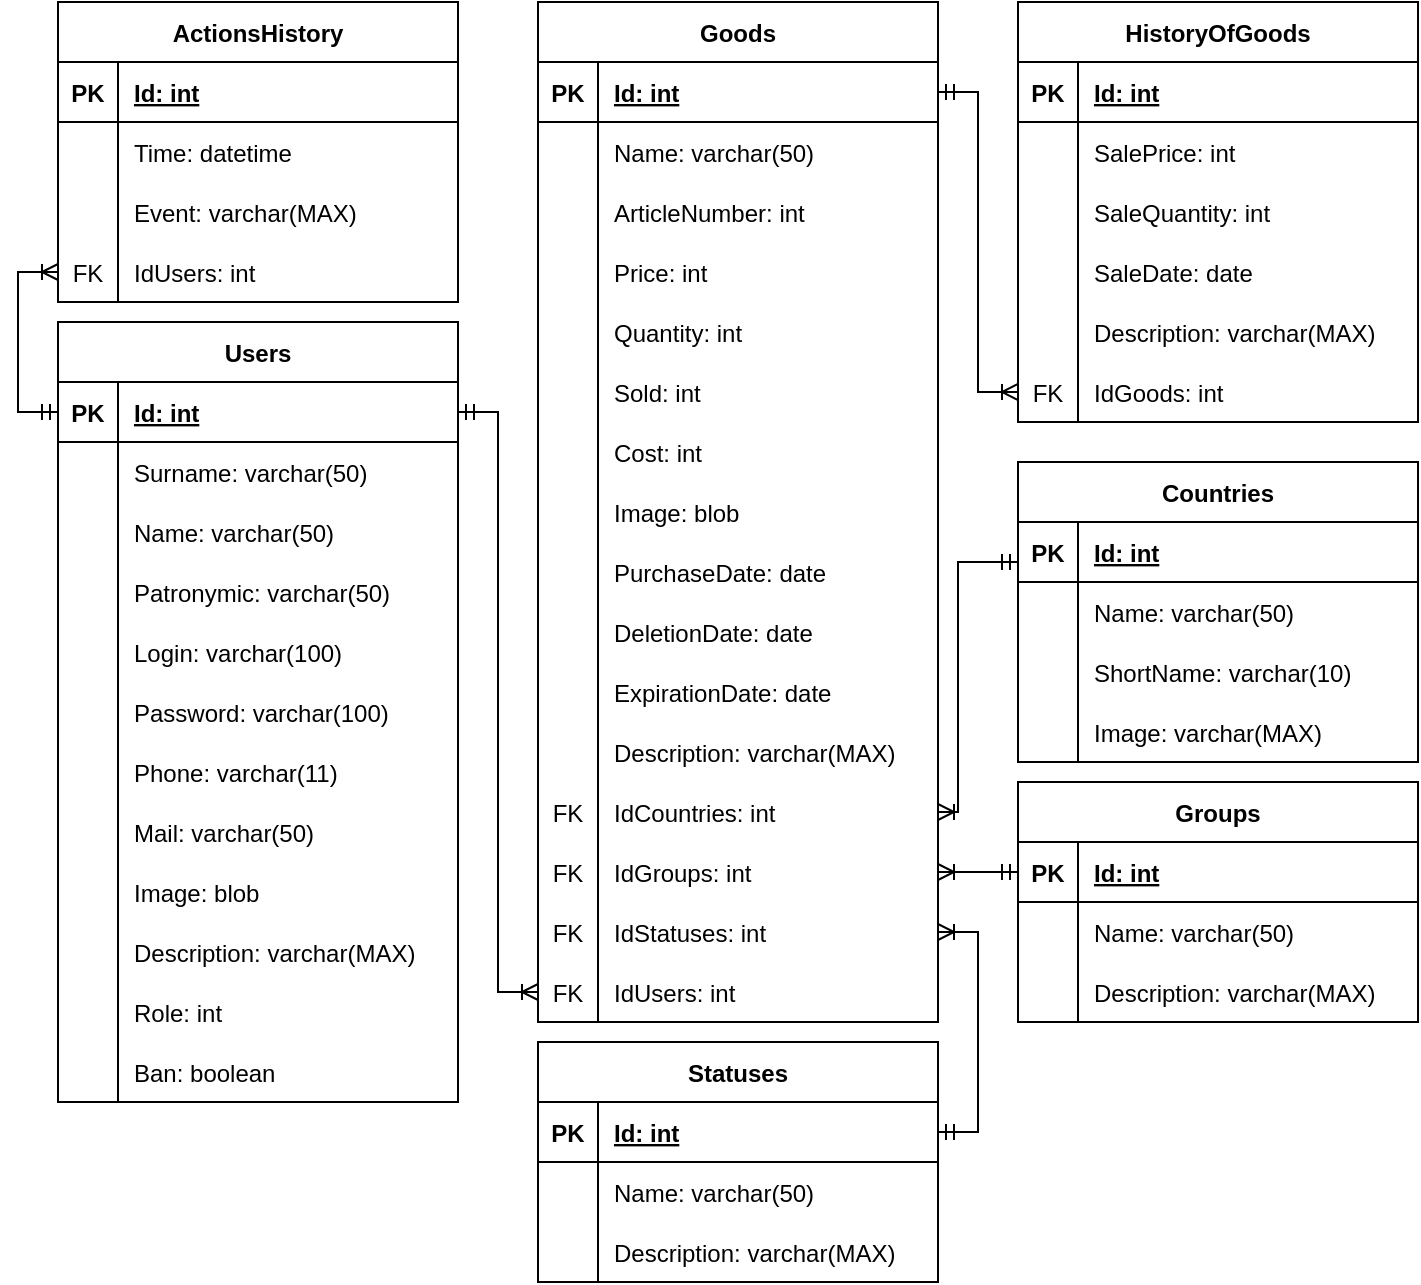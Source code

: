 <mxfile version="20.8.5" type="device"><diagram id="4a9nYNbxd8YNl1YfykMZ" name="Страница 1"><mxGraphModel dx="1500" dy="779" grid="1" gridSize="10" guides="1" tooltips="1" connect="1" arrows="1" fold="1" page="1" pageScale="1" pageWidth="827" pageHeight="1169" math="0" shadow="0"><root><mxCell id="0"/><mxCell id="1" parent="0"/><mxCell id="Yo5pcYTmDRvyZi6MSTbL-1" value="Users" style="shape=table;startSize=30;container=1;collapsible=1;childLayout=tableLayout;fixedRows=1;rowLines=0;fontStyle=1;align=center;resizeLast=1;" parent="1" vertex="1"><mxGeometry x="40" y="200" width="200" height="390" as="geometry"/></mxCell><mxCell id="Yo5pcYTmDRvyZi6MSTbL-2" value="" style="shape=tableRow;horizontal=0;startSize=0;swimlaneHead=0;swimlaneBody=0;fillColor=none;collapsible=0;dropTarget=0;points=[[0,0.5],[1,0.5]];portConstraint=eastwest;top=0;left=0;right=0;bottom=1;" parent="Yo5pcYTmDRvyZi6MSTbL-1" vertex="1"><mxGeometry y="30" width="200" height="30" as="geometry"/></mxCell><mxCell id="Yo5pcYTmDRvyZi6MSTbL-3" value="PK" style="shape=partialRectangle;connectable=0;fillColor=none;top=0;left=0;bottom=0;right=0;fontStyle=1;overflow=hidden;" parent="Yo5pcYTmDRvyZi6MSTbL-2" vertex="1"><mxGeometry width="30" height="30" as="geometry"><mxRectangle width="30" height="30" as="alternateBounds"/></mxGeometry></mxCell><mxCell id="Yo5pcYTmDRvyZi6MSTbL-4" value="Id: int" style="shape=partialRectangle;connectable=0;fillColor=none;top=0;left=0;bottom=0;right=0;align=left;spacingLeft=6;fontStyle=5;overflow=hidden;" parent="Yo5pcYTmDRvyZi6MSTbL-2" vertex="1"><mxGeometry x="30" width="170" height="30" as="geometry"><mxRectangle width="170" height="30" as="alternateBounds"/></mxGeometry></mxCell><mxCell id="Yo5pcYTmDRvyZi6MSTbL-5" value="" style="shape=tableRow;horizontal=0;startSize=0;swimlaneHead=0;swimlaneBody=0;fillColor=none;collapsible=0;dropTarget=0;points=[[0,0.5],[1,0.5]];portConstraint=eastwest;top=0;left=0;right=0;bottom=0;" parent="Yo5pcYTmDRvyZi6MSTbL-1" vertex="1"><mxGeometry y="60" width="200" height="30" as="geometry"/></mxCell><mxCell id="Yo5pcYTmDRvyZi6MSTbL-6" value="" style="shape=partialRectangle;connectable=0;fillColor=none;top=0;left=0;bottom=0;right=0;editable=1;overflow=hidden;" parent="Yo5pcYTmDRvyZi6MSTbL-5" vertex="1"><mxGeometry width="30" height="30" as="geometry"><mxRectangle width="30" height="30" as="alternateBounds"/></mxGeometry></mxCell><mxCell id="Yo5pcYTmDRvyZi6MSTbL-7" value="Surname: varchar(50)" style="shape=partialRectangle;connectable=0;fillColor=none;top=0;left=0;bottom=0;right=0;align=left;spacingLeft=6;overflow=hidden;" parent="Yo5pcYTmDRvyZi6MSTbL-5" vertex="1"><mxGeometry x="30" width="170" height="30" as="geometry"><mxRectangle width="170" height="30" as="alternateBounds"/></mxGeometry></mxCell><mxCell id="Yo5pcYTmDRvyZi6MSTbL-8" value="" style="shape=tableRow;horizontal=0;startSize=0;swimlaneHead=0;swimlaneBody=0;fillColor=none;collapsible=0;dropTarget=0;points=[[0,0.5],[1,0.5]];portConstraint=eastwest;top=0;left=0;right=0;bottom=0;" parent="Yo5pcYTmDRvyZi6MSTbL-1" vertex="1"><mxGeometry y="90" width="200" height="30" as="geometry"/></mxCell><mxCell id="Yo5pcYTmDRvyZi6MSTbL-9" value="" style="shape=partialRectangle;connectable=0;fillColor=none;top=0;left=0;bottom=0;right=0;editable=1;overflow=hidden;" parent="Yo5pcYTmDRvyZi6MSTbL-8" vertex="1"><mxGeometry width="30" height="30" as="geometry"><mxRectangle width="30" height="30" as="alternateBounds"/></mxGeometry></mxCell><mxCell id="Yo5pcYTmDRvyZi6MSTbL-10" value="Name: varchar(50)" style="shape=partialRectangle;connectable=0;fillColor=none;top=0;left=0;bottom=0;right=0;align=left;spacingLeft=6;overflow=hidden;" parent="Yo5pcYTmDRvyZi6MSTbL-8" vertex="1"><mxGeometry x="30" width="170" height="30" as="geometry"><mxRectangle width="170" height="30" as="alternateBounds"/></mxGeometry></mxCell><mxCell id="Yo5pcYTmDRvyZi6MSTbL-11" value="" style="shape=tableRow;horizontal=0;startSize=0;swimlaneHead=0;swimlaneBody=0;fillColor=none;collapsible=0;dropTarget=0;points=[[0,0.5],[1,0.5]];portConstraint=eastwest;top=0;left=0;right=0;bottom=0;" parent="Yo5pcYTmDRvyZi6MSTbL-1" vertex="1"><mxGeometry y="120" width="200" height="30" as="geometry"/></mxCell><mxCell id="Yo5pcYTmDRvyZi6MSTbL-12" value="" style="shape=partialRectangle;connectable=0;fillColor=none;top=0;left=0;bottom=0;right=0;editable=1;overflow=hidden;" parent="Yo5pcYTmDRvyZi6MSTbL-11" vertex="1"><mxGeometry width="30" height="30" as="geometry"><mxRectangle width="30" height="30" as="alternateBounds"/></mxGeometry></mxCell><mxCell id="Yo5pcYTmDRvyZi6MSTbL-13" value="Patronymic: varchar(50)" style="shape=partialRectangle;connectable=0;fillColor=none;top=0;left=0;bottom=0;right=0;align=left;spacingLeft=6;overflow=hidden;" parent="Yo5pcYTmDRvyZi6MSTbL-11" vertex="1"><mxGeometry x="30" width="170" height="30" as="geometry"><mxRectangle width="170" height="30" as="alternateBounds"/></mxGeometry></mxCell><mxCell id="Yo5pcYTmDRvyZi6MSTbL-14" value="" style="shape=tableRow;horizontal=0;startSize=0;swimlaneHead=0;swimlaneBody=0;fillColor=none;collapsible=0;dropTarget=0;points=[[0,0.5],[1,0.5]];portConstraint=eastwest;top=0;left=0;right=0;bottom=0;" parent="Yo5pcYTmDRvyZi6MSTbL-1" vertex="1"><mxGeometry y="150" width="200" height="30" as="geometry"/></mxCell><mxCell id="Yo5pcYTmDRvyZi6MSTbL-15" value="" style="shape=partialRectangle;connectable=0;fillColor=none;top=0;left=0;bottom=0;right=0;editable=1;overflow=hidden;" parent="Yo5pcYTmDRvyZi6MSTbL-14" vertex="1"><mxGeometry width="30" height="30" as="geometry"><mxRectangle width="30" height="30" as="alternateBounds"/></mxGeometry></mxCell><mxCell id="Yo5pcYTmDRvyZi6MSTbL-16" value="Login: varchar(100)" style="shape=partialRectangle;connectable=0;fillColor=none;top=0;left=0;bottom=0;right=0;align=left;spacingLeft=6;overflow=hidden;" parent="Yo5pcYTmDRvyZi6MSTbL-14" vertex="1"><mxGeometry x="30" width="170" height="30" as="geometry"><mxRectangle width="170" height="30" as="alternateBounds"/></mxGeometry></mxCell><mxCell id="Yo5pcYTmDRvyZi6MSTbL-17" value="" style="shape=tableRow;horizontal=0;startSize=0;swimlaneHead=0;swimlaneBody=0;fillColor=none;collapsible=0;dropTarget=0;points=[[0,0.5],[1,0.5]];portConstraint=eastwest;top=0;left=0;right=0;bottom=0;" parent="Yo5pcYTmDRvyZi6MSTbL-1" vertex="1"><mxGeometry y="180" width="200" height="30" as="geometry"/></mxCell><mxCell id="Yo5pcYTmDRvyZi6MSTbL-18" value="" style="shape=partialRectangle;connectable=0;fillColor=none;top=0;left=0;bottom=0;right=0;editable=1;overflow=hidden;" parent="Yo5pcYTmDRvyZi6MSTbL-17" vertex="1"><mxGeometry width="30" height="30" as="geometry"><mxRectangle width="30" height="30" as="alternateBounds"/></mxGeometry></mxCell><mxCell id="Yo5pcYTmDRvyZi6MSTbL-19" value="Password: varchar(100)" style="shape=partialRectangle;connectable=0;fillColor=none;top=0;left=0;bottom=0;right=0;align=left;spacingLeft=6;overflow=hidden;" parent="Yo5pcYTmDRvyZi6MSTbL-17" vertex="1"><mxGeometry x="30" width="170" height="30" as="geometry"><mxRectangle width="170" height="30" as="alternateBounds"/></mxGeometry></mxCell><mxCell id="Yo5pcYTmDRvyZi6MSTbL-20" value="" style="shape=tableRow;horizontal=0;startSize=0;swimlaneHead=0;swimlaneBody=0;fillColor=none;collapsible=0;dropTarget=0;points=[[0,0.5],[1,0.5]];portConstraint=eastwest;top=0;left=0;right=0;bottom=0;" parent="Yo5pcYTmDRvyZi6MSTbL-1" vertex="1"><mxGeometry y="210" width="200" height="30" as="geometry"/></mxCell><mxCell id="Yo5pcYTmDRvyZi6MSTbL-21" value="" style="shape=partialRectangle;connectable=0;fillColor=none;top=0;left=0;bottom=0;right=0;editable=1;overflow=hidden;" parent="Yo5pcYTmDRvyZi6MSTbL-20" vertex="1"><mxGeometry width="30" height="30" as="geometry"><mxRectangle width="30" height="30" as="alternateBounds"/></mxGeometry></mxCell><mxCell id="Yo5pcYTmDRvyZi6MSTbL-22" value="Phone: varchar(11)" style="shape=partialRectangle;connectable=0;fillColor=none;top=0;left=0;bottom=0;right=0;align=left;spacingLeft=6;overflow=hidden;" parent="Yo5pcYTmDRvyZi6MSTbL-20" vertex="1"><mxGeometry x="30" width="170" height="30" as="geometry"><mxRectangle width="170" height="30" as="alternateBounds"/></mxGeometry></mxCell><mxCell id="Yo5pcYTmDRvyZi6MSTbL-23" value="" style="shape=tableRow;horizontal=0;startSize=0;swimlaneHead=0;swimlaneBody=0;fillColor=none;collapsible=0;dropTarget=0;points=[[0,0.5],[1,0.5]];portConstraint=eastwest;top=0;left=0;right=0;bottom=0;" parent="Yo5pcYTmDRvyZi6MSTbL-1" vertex="1"><mxGeometry y="240" width="200" height="30" as="geometry"/></mxCell><mxCell id="Yo5pcYTmDRvyZi6MSTbL-24" value="" style="shape=partialRectangle;connectable=0;fillColor=none;top=0;left=0;bottom=0;right=0;editable=1;overflow=hidden;" parent="Yo5pcYTmDRvyZi6MSTbL-23" vertex="1"><mxGeometry width="30" height="30" as="geometry"><mxRectangle width="30" height="30" as="alternateBounds"/></mxGeometry></mxCell><mxCell id="Yo5pcYTmDRvyZi6MSTbL-25" value="Mail: varchar(50)" style="shape=partialRectangle;connectable=0;fillColor=none;top=0;left=0;bottom=0;right=0;align=left;spacingLeft=6;overflow=hidden;" parent="Yo5pcYTmDRvyZi6MSTbL-23" vertex="1"><mxGeometry x="30" width="170" height="30" as="geometry"><mxRectangle width="170" height="30" as="alternateBounds"/></mxGeometry></mxCell><mxCell id="Yo5pcYTmDRvyZi6MSTbL-26" value="" style="shape=tableRow;horizontal=0;startSize=0;swimlaneHead=0;swimlaneBody=0;fillColor=none;collapsible=0;dropTarget=0;points=[[0,0.5],[1,0.5]];portConstraint=eastwest;top=0;left=0;right=0;bottom=0;" parent="Yo5pcYTmDRvyZi6MSTbL-1" vertex="1"><mxGeometry y="270" width="200" height="30" as="geometry"/></mxCell><mxCell id="Yo5pcYTmDRvyZi6MSTbL-27" value="" style="shape=partialRectangle;connectable=0;fillColor=none;top=0;left=0;bottom=0;right=0;editable=1;overflow=hidden;" parent="Yo5pcYTmDRvyZi6MSTbL-26" vertex="1"><mxGeometry width="30" height="30" as="geometry"><mxRectangle width="30" height="30" as="alternateBounds"/></mxGeometry></mxCell><mxCell id="Yo5pcYTmDRvyZi6MSTbL-28" value="Image: blob" style="shape=partialRectangle;connectable=0;fillColor=none;top=0;left=0;bottom=0;right=0;align=left;spacingLeft=6;overflow=hidden;" parent="Yo5pcYTmDRvyZi6MSTbL-26" vertex="1"><mxGeometry x="30" width="170" height="30" as="geometry"><mxRectangle width="170" height="30" as="alternateBounds"/></mxGeometry></mxCell><mxCell id="Yo5pcYTmDRvyZi6MSTbL-29" value="" style="shape=tableRow;horizontal=0;startSize=0;swimlaneHead=0;swimlaneBody=0;fillColor=none;collapsible=0;dropTarget=0;points=[[0,0.5],[1,0.5]];portConstraint=eastwest;top=0;left=0;right=0;bottom=0;" parent="Yo5pcYTmDRvyZi6MSTbL-1" vertex="1"><mxGeometry y="300" width="200" height="30" as="geometry"/></mxCell><mxCell id="Yo5pcYTmDRvyZi6MSTbL-30" value="" style="shape=partialRectangle;connectable=0;fillColor=none;top=0;left=0;bottom=0;right=0;editable=1;overflow=hidden;" parent="Yo5pcYTmDRvyZi6MSTbL-29" vertex="1"><mxGeometry width="30" height="30" as="geometry"><mxRectangle width="30" height="30" as="alternateBounds"/></mxGeometry></mxCell><mxCell id="Yo5pcYTmDRvyZi6MSTbL-31" value="Description: varchar(MAX)" style="shape=partialRectangle;connectable=0;fillColor=none;top=0;left=0;bottom=0;right=0;align=left;spacingLeft=6;overflow=hidden;" parent="Yo5pcYTmDRvyZi6MSTbL-29" vertex="1"><mxGeometry x="30" width="170" height="30" as="geometry"><mxRectangle width="170" height="30" as="alternateBounds"/></mxGeometry></mxCell><mxCell id="sjAyRZhM97Y2OeYu1NOF-12" value="" style="shape=tableRow;horizontal=0;startSize=0;swimlaneHead=0;swimlaneBody=0;fillColor=none;collapsible=0;dropTarget=0;points=[[0,0.5],[1,0.5]];portConstraint=eastwest;top=0;left=0;right=0;bottom=0;" vertex="1" parent="Yo5pcYTmDRvyZi6MSTbL-1"><mxGeometry y="330" width="200" height="30" as="geometry"/></mxCell><mxCell id="sjAyRZhM97Y2OeYu1NOF-13" value="" style="shape=partialRectangle;connectable=0;fillColor=none;top=0;left=0;bottom=0;right=0;editable=1;overflow=hidden;" vertex="1" parent="sjAyRZhM97Y2OeYu1NOF-12"><mxGeometry width="30" height="30" as="geometry"><mxRectangle width="30" height="30" as="alternateBounds"/></mxGeometry></mxCell><mxCell id="sjAyRZhM97Y2OeYu1NOF-14" value="Role: int" style="shape=partialRectangle;connectable=0;fillColor=none;top=0;left=0;bottom=0;right=0;align=left;spacingLeft=6;overflow=hidden;" vertex="1" parent="sjAyRZhM97Y2OeYu1NOF-12"><mxGeometry x="30" width="170" height="30" as="geometry"><mxRectangle width="170" height="30" as="alternateBounds"/></mxGeometry></mxCell><mxCell id="sjAyRZhM97Y2OeYu1NOF-15" value="" style="shape=tableRow;horizontal=0;startSize=0;swimlaneHead=0;swimlaneBody=0;fillColor=none;collapsible=0;dropTarget=0;points=[[0,0.5],[1,0.5]];portConstraint=eastwest;top=0;left=0;right=0;bottom=0;" vertex="1" parent="Yo5pcYTmDRvyZi6MSTbL-1"><mxGeometry y="360" width="200" height="30" as="geometry"/></mxCell><mxCell id="sjAyRZhM97Y2OeYu1NOF-16" value="" style="shape=partialRectangle;connectable=0;fillColor=none;top=0;left=0;bottom=0;right=0;editable=1;overflow=hidden;" vertex="1" parent="sjAyRZhM97Y2OeYu1NOF-15"><mxGeometry width="30" height="30" as="geometry"><mxRectangle width="30" height="30" as="alternateBounds"/></mxGeometry></mxCell><mxCell id="sjAyRZhM97Y2OeYu1NOF-17" value="Ban: boolean" style="shape=partialRectangle;connectable=0;fillColor=none;top=0;left=0;bottom=0;right=0;align=left;spacingLeft=6;overflow=hidden;" vertex="1" parent="sjAyRZhM97Y2OeYu1NOF-15"><mxGeometry x="30" width="170" height="30" as="geometry"><mxRectangle width="170" height="30" as="alternateBounds"/></mxGeometry></mxCell><mxCell id="Yo5pcYTmDRvyZi6MSTbL-63" value="Goods" style="shape=table;startSize=30;container=1;collapsible=1;childLayout=tableLayout;fixedRows=1;rowLines=0;fontStyle=1;align=center;resizeLast=1;" parent="1" vertex="1"><mxGeometry x="280" y="40" width="200" height="510" as="geometry"/></mxCell><mxCell id="Yo5pcYTmDRvyZi6MSTbL-64" value="" style="shape=tableRow;horizontal=0;startSize=0;swimlaneHead=0;swimlaneBody=0;fillColor=none;collapsible=0;dropTarget=0;points=[[0,0.5],[1,0.5]];portConstraint=eastwest;top=0;left=0;right=0;bottom=1;" parent="Yo5pcYTmDRvyZi6MSTbL-63" vertex="1"><mxGeometry y="30" width="200" height="30" as="geometry"/></mxCell><mxCell id="Yo5pcYTmDRvyZi6MSTbL-65" value="PK" style="shape=partialRectangle;connectable=0;fillColor=none;top=0;left=0;bottom=0;right=0;fontStyle=1;overflow=hidden;" parent="Yo5pcYTmDRvyZi6MSTbL-64" vertex="1"><mxGeometry width="30" height="30" as="geometry"><mxRectangle width="30" height="30" as="alternateBounds"/></mxGeometry></mxCell><mxCell id="Yo5pcYTmDRvyZi6MSTbL-66" value="Id: int" style="shape=partialRectangle;connectable=0;fillColor=none;top=0;left=0;bottom=0;right=0;align=left;spacingLeft=6;fontStyle=5;overflow=hidden;" parent="Yo5pcYTmDRvyZi6MSTbL-64" vertex="1"><mxGeometry x="30" width="170" height="30" as="geometry"><mxRectangle width="170" height="30" as="alternateBounds"/></mxGeometry></mxCell><mxCell id="Yo5pcYTmDRvyZi6MSTbL-67" value="" style="shape=tableRow;horizontal=0;startSize=0;swimlaneHead=0;swimlaneBody=0;fillColor=none;collapsible=0;dropTarget=0;points=[[0,0.5],[1,0.5]];portConstraint=eastwest;top=0;left=0;right=0;bottom=0;" parent="Yo5pcYTmDRvyZi6MSTbL-63" vertex="1"><mxGeometry y="60" width="200" height="30" as="geometry"/></mxCell><mxCell id="Yo5pcYTmDRvyZi6MSTbL-68" value="" style="shape=partialRectangle;connectable=0;fillColor=none;top=0;left=0;bottom=0;right=0;editable=1;overflow=hidden;" parent="Yo5pcYTmDRvyZi6MSTbL-67" vertex="1"><mxGeometry width="30" height="30" as="geometry"><mxRectangle width="30" height="30" as="alternateBounds"/></mxGeometry></mxCell><mxCell id="Yo5pcYTmDRvyZi6MSTbL-69" value="Name: varchar(50)" style="shape=partialRectangle;connectable=0;fillColor=none;top=0;left=0;bottom=0;right=0;align=left;spacingLeft=6;overflow=hidden;" parent="Yo5pcYTmDRvyZi6MSTbL-67" vertex="1"><mxGeometry x="30" width="170" height="30" as="geometry"><mxRectangle width="170" height="30" as="alternateBounds"/></mxGeometry></mxCell><mxCell id="Yo5pcYTmDRvyZi6MSTbL-70" value="" style="shape=tableRow;horizontal=0;startSize=0;swimlaneHead=0;swimlaneBody=0;fillColor=none;collapsible=0;dropTarget=0;points=[[0,0.5],[1,0.5]];portConstraint=eastwest;top=0;left=0;right=0;bottom=0;" parent="Yo5pcYTmDRvyZi6MSTbL-63" vertex="1"><mxGeometry y="90" width="200" height="30" as="geometry"/></mxCell><mxCell id="Yo5pcYTmDRvyZi6MSTbL-71" value="" style="shape=partialRectangle;connectable=0;fillColor=none;top=0;left=0;bottom=0;right=0;editable=1;overflow=hidden;" parent="Yo5pcYTmDRvyZi6MSTbL-70" vertex="1"><mxGeometry width="30" height="30" as="geometry"><mxRectangle width="30" height="30" as="alternateBounds"/></mxGeometry></mxCell><mxCell id="Yo5pcYTmDRvyZi6MSTbL-72" value="ArticleNumber: int" style="shape=partialRectangle;connectable=0;fillColor=none;top=0;left=0;bottom=0;right=0;align=left;spacingLeft=6;overflow=hidden;" parent="Yo5pcYTmDRvyZi6MSTbL-70" vertex="1"><mxGeometry x="30" width="170" height="30" as="geometry"><mxRectangle width="170" height="30" as="alternateBounds"/></mxGeometry></mxCell><mxCell id="Yo5pcYTmDRvyZi6MSTbL-73" value="" style="shape=tableRow;horizontal=0;startSize=0;swimlaneHead=0;swimlaneBody=0;fillColor=none;collapsible=0;dropTarget=0;points=[[0,0.5],[1,0.5]];portConstraint=eastwest;top=0;left=0;right=0;bottom=0;" parent="Yo5pcYTmDRvyZi6MSTbL-63" vertex="1"><mxGeometry y="120" width="200" height="30" as="geometry"/></mxCell><mxCell id="Yo5pcYTmDRvyZi6MSTbL-74" value="" style="shape=partialRectangle;connectable=0;fillColor=none;top=0;left=0;bottom=0;right=0;editable=1;overflow=hidden;" parent="Yo5pcYTmDRvyZi6MSTbL-73" vertex="1"><mxGeometry width="30" height="30" as="geometry"><mxRectangle width="30" height="30" as="alternateBounds"/></mxGeometry></mxCell><mxCell id="Yo5pcYTmDRvyZi6MSTbL-75" value="Price: int" style="shape=partialRectangle;connectable=0;fillColor=none;top=0;left=0;bottom=0;right=0;align=left;spacingLeft=6;overflow=hidden;" parent="Yo5pcYTmDRvyZi6MSTbL-73" vertex="1"><mxGeometry x="30" width="170" height="30" as="geometry"><mxRectangle width="170" height="30" as="alternateBounds"/></mxGeometry></mxCell><mxCell id="Yo5pcYTmDRvyZi6MSTbL-76" value="" style="shape=tableRow;horizontal=0;startSize=0;swimlaneHead=0;swimlaneBody=0;fillColor=none;collapsible=0;dropTarget=0;points=[[0,0.5],[1,0.5]];portConstraint=eastwest;top=0;left=0;right=0;bottom=0;" parent="Yo5pcYTmDRvyZi6MSTbL-63" vertex="1"><mxGeometry y="150" width="200" height="30" as="geometry"/></mxCell><mxCell id="Yo5pcYTmDRvyZi6MSTbL-77" value="" style="shape=partialRectangle;connectable=0;fillColor=none;top=0;left=0;bottom=0;right=0;editable=1;overflow=hidden;" parent="Yo5pcYTmDRvyZi6MSTbL-76" vertex="1"><mxGeometry width="30" height="30" as="geometry"><mxRectangle width="30" height="30" as="alternateBounds"/></mxGeometry></mxCell><mxCell id="Yo5pcYTmDRvyZi6MSTbL-78" value="Quantity: int" style="shape=partialRectangle;connectable=0;fillColor=none;top=0;left=0;bottom=0;right=0;align=left;spacingLeft=6;overflow=hidden;" parent="Yo5pcYTmDRvyZi6MSTbL-76" vertex="1"><mxGeometry x="30" width="170" height="30" as="geometry"><mxRectangle width="170" height="30" as="alternateBounds"/></mxGeometry></mxCell><mxCell id="Yo5pcYTmDRvyZi6MSTbL-290" value="" style="shape=tableRow;horizontal=0;startSize=0;swimlaneHead=0;swimlaneBody=0;fillColor=none;collapsible=0;dropTarget=0;points=[[0,0.5],[1,0.5]];portConstraint=eastwest;top=0;left=0;right=0;bottom=0;" parent="Yo5pcYTmDRvyZi6MSTbL-63" vertex="1"><mxGeometry y="180" width="200" height="30" as="geometry"/></mxCell><mxCell id="Yo5pcYTmDRvyZi6MSTbL-291" value="" style="shape=partialRectangle;connectable=0;fillColor=none;top=0;left=0;bottom=0;right=0;editable=1;overflow=hidden;" parent="Yo5pcYTmDRvyZi6MSTbL-290" vertex="1"><mxGeometry width="30" height="30" as="geometry"><mxRectangle width="30" height="30" as="alternateBounds"/></mxGeometry></mxCell><mxCell id="Yo5pcYTmDRvyZi6MSTbL-292" value="Sold: int" style="shape=partialRectangle;connectable=0;fillColor=none;top=0;left=0;bottom=0;right=0;align=left;spacingLeft=6;overflow=hidden;" parent="Yo5pcYTmDRvyZi6MSTbL-290" vertex="1"><mxGeometry x="30" width="170" height="30" as="geometry"><mxRectangle width="170" height="30" as="alternateBounds"/></mxGeometry></mxCell><mxCell id="Yo5pcYTmDRvyZi6MSTbL-82" value="" style="shape=tableRow;horizontal=0;startSize=0;swimlaneHead=0;swimlaneBody=0;fillColor=none;collapsible=0;dropTarget=0;points=[[0,0.5],[1,0.5]];portConstraint=eastwest;top=0;left=0;right=0;bottom=0;" parent="Yo5pcYTmDRvyZi6MSTbL-63" vertex="1"><mxGeometry y="210" width="200" height="30" as="geometry"/></mxCell><mxCell id="Yo5pcYTmDRvyZi6MSTbL-83" value="" style="shape=partialRectangle;connectable=0;fillColor=none;top=0;left=0;bottom=0;right=0;editable=1;overflow=hidden;" parent="Yo5pcYTmDRvyZi6MSTbL-82" vertex="1"><mxGeometry width="30" height="30" as="geometry"><mxRectangle width="30" height="30" as="alternateBounds"/></mxGeometry></mxCell><mxCell id="Yo5pcYTmDRvyZi6MSTbL-84" value="Cost: int" style="shape=partialRectangle;connectable=0;fillColor=none;top=0;left=0;bottom=0;right=0;align=left;spacingLeft=6;overflow=hidden;" parent="Yo5pcYTmDRvyZi6MSTbL-82" vertex="1"><mxGeometry x="30" width="170" height="30" as="geometry"><mxRectangle width="170" height="30" as="alternateBounds"/></mxGeometry></mxCell><mxCell id="Yo5pcYTmDRvyZi6MSTbL-85" value="" style="shape=tableRow;horizontal=0;startSize=0;swimlaneHead=0;swimlaneBody=0;fillColor=none;collapsible=0;dropTarget=0;points=[[0,0.5],[1,0.5]];portConstraint=eastwest;top=0;left=0;right=0;bottom=0;" parent="Yo5pcYTmDRvyZi6MSTbL-63" vertex="1"><mxGeometry y="240" width="200" height="30" as="geometry"/></mxCell><mxCell id="Yo5pcYTmDRvyZi6MSTbL-86" value="" style="shape=partialRectangle;connectable=0;fillColor=none;top=0;left=0;bottom=0;right=0;editable=1;overflow=hidden;" parent="Yo5pcYTmDRvyZi6MSTbL-85" vertex="1"><mxGeometry width="30" height="30" as="geometry"><mxRectangle width="30" height="30" as="alternateBounds"/></mxGeometry></mxCell><mxCell id="Yo5pcYTmDRvyZi6MSTbL-87" value="Image: blob" style="shape=partialRectangle;connectable=0;fillColor=none;top=0;left=0;bottom=0;right=0;align=left;spacingLeft=6;overflow=hidden;" parent="Yo5pcYTmDRvyZi6MSTbL-85" vertex="1"><mxGeometry x="30" width="170" height="30" as="geometry"><mxRectangle width="170" height="30" as="alternateBounds"/></mxGeometry></mxCell><mxCell id="Yo5pcYTmDRvyZi6MSTbL-88" value="" style="shape=tableRow;horizontal=0;startSize=0;swimlaneHead=0;swimlaneBody=0;fillColor=none;collapsible=0;dropTarget=0;points=[[0,0.5],[1,0.5]];portConstraint=eastwest;top=0;left=0;right=0;bottom=0;" parent="Yo5pcYTmDRvyZi6MSTbL-63" vertex="1"><mxGeometry y="270" width="200" height="30" as="geometry"/></mxCell><mxCell id="Yo5pcYTmDRvyZi6MSTbL-89" value="" style="shape=partialRectangle;connectable=0;fillColor=none;top=0;left=0;bottom=0;right=0;editable=1;overflow=hidden;" parent="Yo5pcYTmDRvyZi6MSTbL-88" vertex="1"><mxGeometry width="30" height="30" as="geometry"><mxRectangle width="30" height="30" as="alternateBounds"/></mxGeometry></mxCell><mxCell id="Yo5pcYTmDRvyZi6MSTbL-90" value="PurchaseDate: date " style="shape=partialRectangle;connectable=0;fillColor=none;top=0;left=0;bottom=0;right=0;align=left;spacingLeft=6;overflow=hidden;" parent="Yo5pcYTmDRvyZi6MSTbL-88" vertex="1"><mxGeometry x="30" width="170" height="30" as="geometry"><mxRectangle width="170" height="30" as="alternateBounds"/></mxGeometry></mxCell><mxCell id="Yo5pcYTmDRvyZi6MSTbL-91" value="" style="shape=tableRow;horizontal=0;startSize=0;swimlaneHead=0;swimlaneBody=0;fillColor=none;collapsible=0;dropTarget=0;points=[[0,0.5],[1,0.5]];portConstraint=eastwest;top=0;left=0;right=0;bottom=0;" parent="Yo5pcYTmDRvyZi6MSTbL-63" vertex="1"><mxGeometry y="300" width="200" height="30" as="geometry"/></mxCell><mxCell id="Yo5pcYTmDRvyZi6MSTbL-92" value="" style="shape=partialRectangle;connectable=0;fillColor=none;top=0;left=0;bottom=0;right=0;editable=1;overflow=hidden;" parent="Yo5pcYTmDRvyZi6MSTbL-91" vertex="1"><mxGeometry width="30" height="30" as="geometry"><mxRectangle width="30" height="30" as="alternateBounds"/></mxGeometry></mxCell><mxCell id="Yo5pcYTmDRvyZi6MSTbL-93" value="DeletionDate: date" style="shape=partialRectangle;connectable=0;fillColor=none;top=0;left=0;bottom=0;right=0;align=left;spacingLeft=6;overflow=hidden;" parent="Yo5pcYTmDRvyZi6MSTbL-91" vertex="1"><mxGeometry x="30" width="170" height="30" as="geometry"><mxRectangle width="170" height="30" as="alternateBounds"/></mxGeometry></mxCell><mxCell id="Yo5pcYTmDRvyZi6MSTbL-94" value="" style="shape=tableRow;horizontal=0;startSize=0;swimlaneHead=0;swimlaneBody=0;fillColor=none;collapsible=0;dropTarget=0;points=[[0,0.5],[1,0.5]];portConstraint=eastwest;top=0;left=0;right=0;bottom=0;" parent="Yo5pcYTmDRvyZi6MSTbL-63" vertex="1"><mxGeometry y="330" width="200" height="30" as="geometry"/></mxCell><mxCell id="Yo5pcYTmDRvyZi6MSTbL-95" value="" style="shape=partialRectangle;connectable=0;fillColor=none;top=0;left=0;bottom=0;right=0;editable=1;overflow=hidden;" parent="Yo5pcYTmDRvyZi6MSTbL-94" vertex="1"><mxGeometry width="30" height="30" as="geometry"><mxRectangle width="30" height="30" as="alternateBounds"/></mxGeometry></mxCell><mxCell id="Yo5pcYTmDRvyZi6MSTbL-96" value="ExpirationDate: date" style="shape=partialRectangle;connectable=0;fillColor=none;top=0;left=0;bottom=0;right=0;align=left;spacingLeft=6;overflow=hidden;" parent="Yo5pcYTmDRvyZi6MSTbL-94" vertex="1"><mxGeometry x="30" width="170" height="30" as="geometry"><mxRectangle width="170" height="30" as="alternateBounds"/></mxGeometry></mxCell><mxCell id="Yo5pcYTmDRvyZi6MSTbL-97" value="" style="shape=tableRow;horizontal=0;startSize=0;swimlaneHead=0;swimlaneBody=0;fillColor=none;collapsible=0;dropTarget=0;points=[[0,0.5],[1,0.5]];portConstraint=eastwest;top=0;left=0;right=0;bottom=0;" parent="Yo5pcYTmDRvyZi6MSTbL-63" vertex="1"><mxGeometry y="360" width="200" height="30" as="geometry"/></mxCell><mxCell id="Yo5pcYTmDRvyZi6MSTbL-98" value="" style="shape=partialRectangle;connectable=0;fillColor=none;top=0;left=0;bottom=0;right=0;editable=1;overflow=hidden;" parent="Yo5pcYTmDRvyZi6MSTbL-97" vertex="1"><mxGeometry width="30" height="30" as="geometry"><mxRectangle width="30" height="30" as="alternateBounds"/></mxGeometry></mxCell><mxCell id="Yo5pcYTmDRvyZi6MSTbL-99" value="Description: varchar(MAX)" style="shape=partialRectangle;connectable=0;fillColor=none;top=0;left=0;bottom=0;right=0;align=left;spacingLeft=6;overflow=hidden;" parent="Yo5pcYTmDRvyZi6MSTbL-97" vertex="1"><mxGeometry x="30" width="170" height="30" as="geometry"><mxRectangle width="170" height="30" as="alternateBounds"/></mxGeometry></mxCell><mxCell id="Yo5pcYTmDRvyZi6MSTbL-100" value="" style="shape=tableRow;horizontal=0;startSize=0;swimlaneHead=0;swimlaneBody=0;fillColor=none;collapsible=0;dropTarget=0;points=[[0,0.5],[1,0.5]];portConstraint=eastwest;top=0;left=0;right=0;bottom=0;" parent="Yo5pcYTmDRvyZi6MSTbL-63" vertex="1"><mxGeometry y="390" width="200" height="30" as="geometry"/></mxCell><mxCell id="Yo5pcYTmDRvyZi6MSTbL-101" value="FK" style="shape=partialRectangle;connectable=0;fillColor=none;top=0;left=0;bottom=0;right=0;editable=1;overflow=hidden;" parent="Yo5pcYTmDRvyZi6MSTbL-100" vertex="1"><mxGeometry width="30" height="30" as="geometry"><mxRectangle width="30" height="30" as="alternateBounds"/></mxGeometry></mxCell><mxCell id="Yo5pcYTmDRvyZi6MSTbL-102" value="IdCountries: int" style="shape=partialRectangle;connectable=0;fillColor=none;top=0;left=0;bottom=0;right=0;align=left;spacingLeft=6;overflow=hidden;" parent="Yo5pcYTmDRvyZi6MSTbL-100" vertex="1"><mxGeometry x="30" width="170" height="30" as="geometry"><mxRectangle width="170" height="30" as="alternateBounds"/></mxGeometry></mxCell><mxCell id="Yo5pcYTmDRvyZi6MSTbL-103" value="" style="shape=tableRow;horizontal=0;startSize=0;swimlaneHead=0;swimlaneBody=0;fillColor=none;collapsible=0;dropTarget=0;points=[[0,0.5],[1,0.5]];portConstraint=eastwest;top=0;left=0;right=0;bottom=0;" parent="Yo5pcYTmDRvyZi6MSTbL-63" vertex="1"><mxGeometry y="420" width="200" height="30" as="geometry"/></mxCell><mxCell id="Yo5pcYTmDRvyZi6MSTbL-104" value="FK" style="shape=partialRectangle;connectable=0;fillColor=none;top=0;left=0;bottom=0;right=0;editable=1;overflow=hidden;" parent="Yo5pcYTmDRvyZi6MSTbL-103" vertex="1"><mxGeometry width="30" height="30" as="geometry"><mxRectangle width="30" height="30" as="alternateBounds"/></mxGeometry></mxCell><mxCell id="Yo5pcYTmDRvyZi6MSTbL-105" value="IdGroups: int" style="shape=partialRectangle;connectable=0;fillColor=none;top=0;left=0;bottom=0;right=0;align=left;spacingLeft=6;overflow=hidden;" parent="Yo5pcYTmDRvyZi6MSTbL-103" vertex="1"><mxGeometry x="30" width="170" height="30" as="geometry"><mxRectangle width="170" height="30" as="alternateBounds"/></mxGeometry></mxCell><mxCell id="Yo5pcYTmDRvyZi6MSTbL-106" value="" style="shape=tableRow;horizontal=0;startSize=0;swimlaneHead=0;swimlaneBody=0;fillColor=none;collapsible=0;dropTarget=0;points=[[0,0.5],[1,0.5]];portConstraint=eastwest;top=0;left=0;right=0;bottom=0;" parent="Yo5pcYTmDRvyZi6MSTbL-63" vertex="1"><mxGeometry y="450" width="200" height="30" as="geometry"/></mxCell><mxCell id="Yo5pcYTmDRvyZi6MSTbL-107" value="FK" style="shape=partialRectangle;connectable=0;fillColor=none;top=0;left=0;bottom=0;right=0;editable=1;overflow=hidden;" parent="Yo5pcYTmDRvyZi6MSTbL-106" vertex="1"><mxGeometry width="30" height="30" as="geometry"><mxRectangle width="30" height="30" as="alternateBounds"/></mxGeometry></mxCell><mxCell id="Yo5pcYTmDRvyZi6MSTbL-108" value="IdStatuses: int" style="shape=partialRectangle;connectable=0;fillColor=none;top=0;left=0;bottom=0;right=0;align=left;spacingLeft=6;overflow=hidden;" parent="Yo5pcYTmDRvyZi6MSTbL-106" vertex="1"><mxGeometry x="30" width="170" height="30" as="geometry"><mxRectangle width="170" height="30" as="alternateBounds"/></mxGeometry></mxCell><mxCell id="Yo5pcYTmDRvyZi6MSTbL-189" value="" style="shape=tableRow;horizontal=0;startSize=0;swimlaneHead=0;swimlaneBody=0;fillColor=none;collapsible=0;dropTarget=0;points=[[0,0.5],[1,0.5]];portConstraint=eastwest;top=0;left=0;right=0;bottom=0;" parent="Yo5pcYTmDRvyZi6MSTbL-63" vertex="1"><mxGeometry y="480" width="200" height="30" as="geometry"/></mxCell><mxCell id="Yo5pcYTmDRvyZi6MSTbL-190" value="FK" style="shape=partialRectangle;connectable=0;fillColor=none;top=0;left=0;bottom=0;right=0;editable=1;overflow=hidden;" parent="Yo5pcYTmDRvyZi6MSTbL-189" vertex="1"><mxGeometry width="30" height="30" as="geometry"><mxRectangle width="30" height="30" as="alternateBounds"/></mxGeometry></mxCell><mxCell id="Yo5pcYTmDRvyZi6MSTbL-191" value="IdUsers: int" style="shape=partialRectangle;connectable=0;fillColor=none;top=0;left=0;bottom=0;right=0;align=left;spacingLeft=6;overflow=hidden;" parent="Yo5pcYTmDRvyZi6MSTbL-189" vertex="1"><mxGeometry x="30" width="170" height="30" as="geometry"><mxRectangle width="170" height="30" as="alternateBounds"/></mxGeometry></mxCell><mxCell id="Yo5pcYTmDRvyZi6MSTbL-140" value="Countries" style="shape=table;startSize=30;container=1;collapsible=1;childLayout=tableLayout;fixedRows=1;rowLines=0;fontStyle=1;align=center;resizeLast=1;" parent="1" vertex="1"><mxGeometry x="520" y="270" width="200" height="150" as="geometry"/></mxCell><mxCell id="Yo5pcYTmDRvyZi6MSTbL-141" value="" style="shape=tableRow;horizontal=0;startSize=0;swimlaneHead=0;swimlaneBody=0;fillColor=none;collapsible=0;dropTarget=0;points=[[0,0.5],[1,0.5]];portConstraint=eastwest;top=0;left=0;right=0;bottom=1;" parent="Yo5pcYTmDRvyZi6MSTbL-140" vertex="1"><mxGeometry y="30" width="200" height="30" as="geometry"/></mxCell><mxCell id="Yo5pcYTmDRvyZi6MSTbL-142" value="PK" style="shape=partialRectangle;connectable=0;fillColor=none;top=0;left=0;bottom=0;right=0;fontStyle=1;overflow=hidden;" parent="Yo5pcYTmDRvyZi6MSTbL-141" vertex="1"><mxGeometry width="30" height="30" as="geometry"><mxRectangle width="30" height="30" as="alternateBounds"/></mxGeometry></mxCell><mxCell id="Yo5pcYTmDRvyZi6MSTbL-143" value="Id: int" style="shape=partialRectangle;connectable=0;fillColor=none;top=0;left=0;bottom=0;right=0;align=left;spacingLeft=6;fontStyle=5;overflow=hidden;" parent="Yo5pcYTmDRvyZi6MSTbL-141" vertex="1"><mxGeometry x="30" width="170" height="30" as="geometry"><mxRectangle width="170" height="30" as="alternateBounds"/></mxGeometry></mxCell><mxCell id="Yo5pcYTmDRvyZi6MSTbL-144" value="" style="shape=tableRow;horizontal=0;startSize=0;swimlaneHead=0;swimlaneBody=0;fillColor=none;collapsible=0;dropTarget=0;points=[[0,0.5],[1,0.5]];portConstraint=eastwest;top=0;left=0;right=0;bottom=0;" parent="Yo5pcYTmDRvyZi6MSTbL-140" vertex="1"><mxGeometry y="60" width="200" height="30" as="geometry"/></mxCell><mxCell id="Yo5pcYTmDRvyZi6MSTbL-145" value="" style="shape=partialRectangle;connectable=0;fillColor=none;top=0;left=0;bottom=0;right=0;editable=1;overflow=hidden;" parent="Yo5pcYTmDRvyZi6MSTbL-144" vertex="1"><mxGeometry width="30" height="30" as="geometry"><mxRectangle width="30" height="30" as="alternateBounds"/></mxGeometry></mxCell><mxCell id="Yo5pcYTmDRvyZi6MSTbL-146" value="Name: varchar(50)" style="shape=partialRectangle;connectable=0;fillColor=none;top=0;left=0;bottom=0;right=0;align=left;spacingLeft=6;overflow=hidden;" parent="Yo5pcYTmDRvyZi6MSTbL-144" vertex="1"><mxGeometry x="30" width="170" height="30" as="geometry"><mxRectangle width="170" height="30" as="alternateBounds"/></mxGeometry></mxCell><mxCell id="Yo5pcYTmDRvyZi6MSTbL-147" value="" style="shape=tableRow;horizontal=0;startSize=0;swimlaneHead=0;swimlaneBody=0;fillColor=none;collapsible=0;dropTarget=0;points=[[0,0.5],[1,0.5]];portConstraint=eastwest;top=0;left=0;right=0;bottom=0;" parent="Yo5pcYTmDRvyZi6MSTbL-140" vertex="1"><mxGeometry y="90" width="200" height="30" as="geometry"/></mxCell><mxCell id="Yo5pcYTmDRvyZi6MSTbL-148" value="" style="shape=partialRectangle;connectable=0;fillColor=none;top=0;left=0;bottom=0;right=0;editable=1;overflow=hidden;" parent="Yo5pcYTmDRvyZi6MSTbL-147" vertex="1"><mxGeometry width="30" height="30" as="geometry"><mxRectangle width="30" height="30" as="alternateBounds"/></mxGeometry></mxCell><mxCell id="Yo5pcYTmDRvyZi6MSTbL-149" value="ShortName: varchar(10)" style="shape=partialRectangle;connectable=0;fillColor=none;top=0;left=0;bottom=0;right=0;align=left;spacingLeft=6;overflow=hidden;" parent="Yo5pcYTmDRvyZi6MSTbL-147" vertex="1"><mxGeometry x="30" width="170" height="30" as="geometry"><mxRectangle width="170" height="30" as="alternateBounds"/></mxGeometry></mxCell><mxCell id="Yo5pcYTmDRvyZi6MSTbL-150" value="" style="shape=tableRow;horizontal=0;startSize=0;swimlaneHead=0;swimlaneBody=0;fillColor=none;collapsible=0;dropTarget=0;points=[[0,0.5],[1,0.5]];portConstraint=eastwest;top=0;left=0;right=0;bottom=0;" parent="Yo5pcYTmDRvyZi6MSTbL-140" vertex="1"><mxGeometry y="120" width="200" height="30" as="geometry"/></mxCell><mxCell id="Yo5pcYTmDRvyZi6MSTbL-151" value="" style="shape=partialRectangle;connectable=0;fillColor=none;top=0;left=0;bottom=0;right=0;editable=1;overflow=hidden;" parent="Yo5pcYTmDRvyZi6MSTbL-150" vertex="1"><mxGeometry width="30" height="30" as="geometry"><mxRectangle width="30" height="30" as="alternateBounds"/></mxGeometry></mxCell><mxCell id="Yo5pcYTmDRvyZi6MSTbL-152" value="Image: varchar(MAX)" style="shape=partialRectangle;connectable=0;fillColor=none;top=0;left=0;bottom=0;right=0;align=left;spacingLeft=6;overflow=hidden;" parent="Yo5pcYTmDRvyZi6MSTbL-150" vertex="1"><mxGeometry x="30" width="170" height="30" as="geometry"><mxRectangle width="170" height="30" as="alternateBounds"/></mxGeometry></mxCell><mxCell id="Yo5pcYTmDRvyZi6MSTbL-153" value="Groups" style="shape=table;startSize=30;container=1;collapsible=1;childLayout=tableLayout;fixedRows=1;rowLines=0;fontStyle=1;align=center;resizeLast=1;" parent="1" vertex="1"><mxGeometry x="520" y="430" width="200" height="120" as="geometry"/></mxCell><mxCell id="Yo5pcYTmDRvyZi6MSTbL-154" value="" style="shape=tableRow;horizontal=0;startSize=0;swimlaneHead=0;swimlaneBody=0;fillColor=none;collapsible=0;dropTarget=0;points=[[0,0.5],[1,0.5]];portConstraint=eastwest;top=0;left=0;right=0;bottom=1;" parent="Yo5pcYTmDRvyZi6MSTbL-153" vertex="1"><mxGeometry y="30" width="200" height="30" as="geometry"/></mxCell><mxCell id="Yo5pcYTmDRvyZi6MSTbL-155" value="PK" style="shape=partialRectangle;connectable=0;fillColor=none;top=0;left=0;bottom=0;right=0;fontStyle=1;overflow=hidden;" parent="Yo5pcYTmDRvyZi6MSTbL-154" vertex="1"><mxGeometry width="30" height="30" as="geometry"><mxRectangle width="30" height="30" as="alternateBounds"/></mxGeometry></mxCell><mxCell id="Yo5pcYTmDRvyZi6MSTbL-156" value="Id: int" style="shape=partialRectangle;connectable=0;fillColor=none;top=0;left=0;bottom=0;right=0;align=left;spacingLeft=6;fontStyle=5;overflow=hidden;" parent="Yo5pcYTmDRvyZi6MSTbL-154" vertex="1"><mxGeometry x="30" width="170" height="30" as="geometry"><mxRectangle width="170" height="30" as="alternateBounds"/></mxGeometry></mxCell><mxCell id="Yo5pcYTmDRvyZi6MSTbL-157" value="" style="shape=tableRow;horizontal=0;startSize=0;swimlaneHead=0;swimlaneBody=0;fillColor=none;collapsible=0;dropTarget=0;points=[[0,0.5],[1,0.5]];portConstraint=eastwest;top=0;left=0;right=0;bottom=0;" parent="Yo5pcYTmDRvyZi6MSTbL-153" vertex="1"><mxGeometry y="60" width="200" height="30" as="geometry"/></mxCell><mxCell id="Yo5pcYTmDRvyZi6MSTbL-158" value="" style="shape=partialRectangle;connectable=0;fillColor=none;top=0;left=0;bottom=0;right=0;editable=1;overflow=hidden;" parent="Yo5pcYTmDRvyZi6MSTbL-157" vertex="1"><mxGeometry width="30" height="30" as="geometry"><mxRectangle width="30" height="30" as="alternateBounds"/></mxGeometry></mxCell><mxCell id="Yo5pcYTmDRvyZi6MSTbL-159" value="Name: varchar(50)" style="shape=partialRectangle;connectable=0;fillColor=none;top=0;left=0;bottom=0;right=0;align=left;spacingLeft=6;overflow=hidden;" parent="Yo5pcYTmDRvyZi6MSTbL-157" vertex="1"><mxGeometry x="30" width="170" height="30" as="geometry"><mxRectangle width="170" height="30" as="alternateBounds"/></mxGeometry></mxCell><mxCell id="Yo5pcYTmDRvyZi6MSTbL-160" value="" style="shape=tableRow;horizontal=0;startSize=0;swimlaneHead=0;swimlaneBody=0;fillColor=none;collapsible=0;dropTarget=0;points=[[0,0.5],[1,0.5]];portConstraint=eastwest;top=0;left=0;right=0;bottom=0;" parent="Yo5pcYTmDRvyZi6MSTbL-153" vertex="1"><mxGeometry y="90" width="200" height="30" as="geometry"/></mxCell><mxCell id="Yo5pcYTmDRvyZi6MSTbL-161" value="" style="shape=partialRectangle;connectable=0;fillColor=none;top=0;left=0;bottom=0;right=0;editable=1;overflow=hidden;" parent="Yo5pcYTmDRvyZi6MSTbL-160" vertex="1"><mxGeometry width="30" height="30" as="geometry"><mxRectangle width="30" height="30" as="alternateBounds"/></mxGeometry></mxCell><mxCell id="Yo5pcYTmDRvyZi6MSTbL-162" value="Description: varchar(MAX)" style="shape=partialRectangle;connectable=0;fillColor=none;top=0;left=0;bottom=0;right=0;align=left;spacingLeft=6;overflow=hidden;" parent="Yo5pcYTmDRvyZi6MSTbL-160" vertex="1"><mxGeometry x="30" width="170" height="30" as="geometry"><mxRectangle width="170" height="30" as="alternateBounds"/></mxGeometry></mxCell><mxCell id="Yo5pcYTmDRvyZi6MSTbL-166" value="Statuses" style="shape=table;startSize=30;container=1;collapsible=1;childLayout=tableLayout;fixedRows=1;rowLines=0;fontStyle=1;align=center;resizeLast=1;" parent="1" vertex="1"><mxGeometry x="280" y="560" width="200" height="120" as="geometry"/></mxCell><mxCell id="Yo5pcYTmDRvyZi6MSTbL-167" value="" style="shape=tableRow;horizontal=0;startSize=0;swimlaneHead=0;swimlaneBody=0;fillColor=none;collapsible=0;dropTarget=0;points=[[0,0.5],[1,0.5]];portConstraint=eastwest;top=0;left=0;right=0;bottom=1;" parent="Yo5pcYTmDRvyZi6MSTbL-166" vertex="1"><mxGeometry y="30" width="200" height="30" as="geometry"/></mxCell><mxCell id="Yo5pcYTmDRvyZi6MSTbL-168" value="PK" style="shape=partialRectangle;connectable=0;fillColor=none;top=0;left=0;bottom=0;right=0;fontStyle=1;overflow=hidden;" parent="Yo5pcYTmDRvyZi6MSTbL-167" vertex="1"><mxGeometry width="30" height="30" as="geometry"><mxRectangle width="30" height="30" as="alternateBounds"/></mxGeometry></mxCell><mxCell id="Yo5pcYTmDRvyZi6MSTbL-169" value="Id: int" style="shape=partialRectangle;connectable=0;fillColor=none;top=0;left=0;bottom=0;right=0;align=left;spacingLeft=6;fontStyle=5;overflow=hidden;" parent="Yo5pcYTmDRvyZi6MSTbL-167" vertex="1"><mxGeometry x="30" width="170" height="30" as="geometry"><mxRectangle width="170" height="30" as="alternateBounds"/></mxGeometry></mxCell><mxCell id="Yo5pcYTmDRvyZi6MSTbL-170" value="" style="shape=tableRow;horizontal=0;startSize=0;swimlaneHead=0;swimlaneBody=0;fillColor=none;collapsible=0;dropTarget=0;points=[[0,0.5],[1,0.5]];portConstraint=eastwest;top=0;left=0;right=0;bottom=0;" parent="Yo5pcYTmDRvyZi6MSTbL-166" vertex="1"><mxGeometry y="60" width="200" height="30" as="geometry"/></mxCell><mxCell id="Yo5pcYTmDRvyZi6MSTbL-171" value="" style="shape=partialRectangle;connectable=0;fillColor=none;top=0;left=0;bottom=0;right=0;editable=1;overflow=hidden;" parent="Yo5pcYTmDRvyZi6MSTbL-170" vertex="1"><mxGeometry width="30" height="30" as="geometry"><mxRectangle width="30" height="30" as="alternateBounds"/></mxGeometry></mxCell><mxCell id="Yo5pcYTmDRvyZi6MSTbL-172" value="Name: varchar(50)" style="shape=partialRectangle;connectable=0;fillColor=none;top=0;left=0;bottom=0;right=0;align=left;spacingLeft=6;overflow=hidden;" parent="Yo5pcYTmDRvyZi6MSTbL-170" vertex="1"><mxGeometry x="30" width="170" height="30" as="geometry"><mxRectangle width="170" height="30" as="alternateBounds"/></mxGeometry></mxCell><mxCell id="Yo5pcYTmDRvyZi6MSTbL-173" value="" style="shape=tableRow;horizontal=0;startSize=0;swimlaneHead=0;swimlaneBody=0;fillColor=none;collapsible=0;dropTarget=0;points=[[0,0.5],[1,0.5]];portConstraint=eastwest;top=0;left=0;right=0;bottom=0;" parent="Yo5pcYTmDRvyZi6MSTbL-166" vertex="1"><mxGeometry y="90" width="200" height="30" as="geometry"/></mxCell><mxCell id="Yo5pcYTmDRvyZi6MSTbL-174" value="" style="shape=partialRectangle;connectable=0;fillColor=none;top=0;left=0;bottom=0;right=0;editable=1;overflow=hidden;" parent="Yo5pcYTmDRvyZi6MSTbL-173" vertex="1"><mxGeometry width="30" height="30" as="geometry"><mxRectangle width="30" height="30" as="alternateBounds"/></mxGeometry></mxCell><mxCell id="Yo5pcYTmDRvyZi6MSTbL-175" value="Description: varchar(MAX)" style="shape=partialRectangle;connectable=0;fillColor=none;top=0;left=0;bottom=0;right=0;align=left;spacingLeft=6;overflow=hidden;" parent="Yo5pcYTmDRvyZi6MSTbL-173" vertex="1"><mxGeometry x="30" width="170" height="30" as="geometry"><mxRectangle width="170" height="30" as="alternateBounds"/></mxGeometry></mxCell><mxCell id="Yo5pcYTmDRvyZi6MSTbL-176" value="ActionsHistory" style="shape=table;startSize=30;container=1;collapsible=1;childLayout=tableLayout;fixedRows=1;rowLines=0;fontStyle=1;align=center;resizeLast=1;" parent="1" vertex="1"><mxGeometry x="40" y="40" width="200" height="150" as="geometry"/></mxCell><mxCell id="Yo5pcYTmDRvyZi6MSTbL-177" value="" style="shape=tableRow;horizontal=0;startSize=0;swimlaneHead=0;swimlaneBody=0;fillColor=none;collapsible=0;dropTarget=0;points=[[0,0.5],[1,0.5]];portConstraint=eastwest;top=0;left=0;right=0;bottom=1;" parent="Yo5pcYTmDRvyZi6MSTbL-176" vertex="1"><mxGeometry y="30" width="200" height="30" as="geometry"/></mxCell><mxCell id="Yo5pcYTmDRvyZi6MSTbL-178" value="PK" style="shape=partialRectangle;connectable=0;fillColor=none;top=0;left=0;bottom=0;right=0;fontStyle=1;overflow=hidden;" parent="Yo5pcYTmDRvyZi6MSTbL-177" vertex="1"><mxGeometry width="30" height="30" as="geometry"><mxRectangle width="30" height="30" as="alternateBounds"/></mxGeometry></mxCell><mxCell id="Yo5pcYTmDRvyZi6MSTbL-179" value="Id: int" style="shape=partialRectangle;connectable=0;fillColor=none;top=0;left=0;bottom=0;right=0;align=left;spacingLeft=6;fontStyle=5;overflow=hidden;" parent="Yo5pcYTmDRvyZi6MSTbL-177" vertex="1"><mxGeometry x="30" width="170" height="30" as="geometry"><mxRectangle width="170" height="30" as="alternateBounds"/></mxGeometry></mxCell><mxCell id="Yo5pcYTmDRvyZi6MSTbL-180" value="" style="shape=tableRow;horizontal=0;startSize=0;swimlaneHead=0;swimlaneBody=0;fillColor=none;collapsible=0;dropTarget=0;points=[[0,0.5],[1,0.5]];portConstraint=eastwest;top=0;left=0;right=0;bottom=0;" parent="Yo5pcYTmDRvyZi6MSTbL-176" vertex="1"><mxGeometry y="60" width="200" height="30" as="geometry"/></mxCell><mxCell id="Yo5pcYTmDRvyZi6MSTbL-181" value="" style="shape=partialRectangle;connectable=0;fillColor=none;top=0;left=0;bottom=0;right=0;editable=1;overflow=hidden;" parent="Yo5pcYTmDRvyZi6MSTbL-180" vertex="1"><mxGeometry width="30" height="30" as="geometry"><mxRectangle width="30" height="30" as="alternateBounds"/></mxGeometry></mxCell><mxCell id="Yo5pcYTmDRvyZi6MSTbL-182" value="Time: datetime" style="shape=partialRectangle;connectable=0;fillColor=none;top=0;left=0;bottom=0;right=0;align=left;spacingLeft=6;overflow=hidden;" parent="Yo5pcYTmDRvyZi6MSTbL-180" vertex="1"><mxGeometry x="30" width="170" height="30" as="geometry"><mxRectangle width="170" height="30" as="alternateBounds"/></mxGeometry></mxCell><mxCell id="Yo5pcYTmDRvyZi6MSTbL-183" value="" style="shape=tableRow;horizontal=0;startSize=0;swimlaneHead=0;swimlaneBody=0;fillColor=none;collapsible=0;dropTarget=0;points=[[0,0.5],[1,0.5]];portConstraint=eastwest;top=0;left=0;right=0;bottom=0;" parent="Yo5pcYTmDRvyZi6MSTbL-176" vertex="1"><mxGeometry y="90" width="200" height="30" as="geometry"/></mxCell><mxCell id="Yo5pcYTmDRvyZi6MSTbL-184" value="" style="shape=partialRectangle;connectable=0;fillColor=none;top=0;left=0;bottom=0;right=0;editable=1;overflow=hidden;" parent="Yo5pcYTmDRvyZi6MSTbL-183" vertex="1"><mxGeometry width="30" height="30" as="geometry"><mxRectangle width="30" height="30" as="alternateBounds"/></mxGeometry></mxCell><mxCell id="Yo5pcYTmDRvyZi6MSTbL-185" value="Event: varchar(MAX)" style="shape=partialRectangle;connectable=0;fillColor=none;top=0;left=0;bottom=0;right=0;align=left;spacingLeft=6;overflow=hidden;" parent="Yo5pcYTmDRvyZi6MSTbL-183" vertex="1"><mxGeometry x="30" width="170" height="30" as="geometry"><mxRectangle width="170" height="30" as="alternateBounds"/></mxGeometry></mxCell><mxCell id="Yo5pcYTmDRvyZi6MSTbL-186" value="" style="shape=tableRow;horizontal=0;startSize=0;swimlaneHead=0;swimlaneBody=0;fillColor=none;collapsible=0;dropTarget=0;points=[[0,0.5],[1,0.5]];portConstraint=eastwest;top=0;left=0;right=0;bottom=0;" parent="Yo5pcYTmDRvyZi6MSTbL-176" vertex="1"><mxGeometry y="120" width="200" height="30" as="geometry"/></mxCell><mxCell id="Yo5pcYTmDRvyZi6MSTbL-187" value="FK" style="shape=partialRectangle;connectable=0;fillColor=none;top=0;left=0;bottom=0;right=0;editable=1;overflow=hidden;" parent="Yo5pcYTmDRvyZi6MSTbL-186" vertex="1"><mxGeometry width="30" height="30" as="geometry"><mxRectangle width="30" height="30" as="alternateBounds"/></mxGeometry></mxCell><mxCell id="Yo5pcYTmDRvyZi6MSTbL-188" value="IdUsers: int" style="shape=partialRectangle;connectable=0;fillColor=none;top=0;left=0;bottom=0;right=0;align=left;spacingLeft=6;overflow=hidden;" parent="Yo5pcYTmDRvyZi6MSTbL-186" vertex="1"><mxGeometry x="30" width="170" height="30" as="geometry"><mxRectangle width="170" height="30" as="alternateBounds"/></mxGeometry></mxCell><mxCell id="Yo5pcYTmDRvyZi6MSTbL-241" value="HistoryOfGoods" style="shape=table;startSize=30;container=1;collapsible=1;childLayout=tableLayout;fixedRows=1;rowLines=0;fontStyle=1;align=center;resizeLast=1;" parent="1" vertex="1"><mxGeometry x="520" y="40" width="200" height="210" as="geometry"/></mxCell><mxCell id="Yo5pcYTmDRvyZi6MSTbL-242" value="" style="shape=tableRow;horizontal=0;startSize=0;swimlaneHead=0;swimlaneBody=0;fillColor=none;collapsible=0;dropTarget=0;points=[[0,0.5],[1,0.5]];portConstraint=eastwest;top=0;left=0;right=0;bottom=1;" parent="Yo5pcYTmDRvyZi6MSTbL-241" vertex="1"><mxGeometry y="30" width="200" height="30" as="geometry"/></mxCell><mxCell id="Yo5pcYTmDRvyZi6MSTbL-243" value="PK" style="shape=partialRectangle;connectable=0;fillColor=none;top=0;left=0;bottom=0;right=0;fontStyle=1;overflow=hidden;" parent="Yo5pcYTmDRvyZi6MSTbL-242" vertex="1"><mxGeometry width="30" height="30" as="geometry"><mxRectangle width="30" height="30" as="alternateBounds"/></mxGeometry></mxCell><mxCell id="Yo5pcYTmDRvyZi6MSTbL-244" value="Id: int" style="shape=partialRectangle;connectable=0;fillColor=none;top=0;left=0;bottom=0;right=0;align=left;spacingLeft=6;fontStyle=5;overflow=hidden;" parent="Yo5pcYTmDRvyZi6MSTbL-242" vertex="1"><mxGeometry x="30" width="170" height="30" as="geometry"><mxRectangle width="170" height="30" as="alternateBounds"/></mxGeometry></mxCell><mxCell id="Yo5pcYTmDRvyZi6MSTbL-257" value="" style="shape=tableRow;horizontal=0;startSize=0;swimlaneHead=0;swimlaneBody=0;fillColor=none;collapsible=0;dropTarget=0;points=[[0,0.5],[1,0.5]];portConstraint=eastwest;top=0;left=0;right=0;bottom=0;" parent="Yo5pcYTmDRvyZi6MSTbL-241" vertex="1"><mxGeometry y="60" width="200" height="30" as="geometry"/></mxCell><mxCell id="Yo5pcYTmDRvyZi6MSTbL-258" value="" style="shape=partialRectangle;connectable=0;fillColor=none;top=0;left=0;bottom=0;right=0;editable=1;overflow=hidden;" parent="Yo5pcYTmDRvyZi6MSTbL-257" vertex="1"><mxGeometry width="30" height="30" as="geometry"><mxRectangle width="30" height="30" as="alternateBounds"/></mxGeometry></mxCell><mxCell id="Yo5pcYTmDRvyZi6MSTbL-259" value="SalePrice: int" style="shape=partialRectangle;connectable=0;fillColor=none;top=0;left=0;bottom=0;right=0;align=left;spacingLeft=6;overflow=hidden;" parent="Yo5pcYTmDRvyZi6MSTbL-257" vertex="1"><mxGeometry x="30" width="170" height="30" as="geometry"><mxRectangle width="170" height="30" as="alternateBounds"/></mxGeometry></mxCell><mxCell id="Yo5pcYTmDRvyZi6MSTbL-293" value="" style="shape=tableRow;horizontal=0;startSize=0;swimlaneHead=0;swimlaneBody=0;fillColor=none;collapsible=0;dropTarget=0;points=[[0,0.5],[1,0.5]];portConstraint=eastwest;top=0;left=0;right=0;bottom=0;" parent="Yo5pcYTmDRvyZi6MSTbL-241" vertex="1"><mxGeometry y="90" width="200" height="30" as="geometry"/></mxCell><mxCell id="Yo5pcYTmDRvyZi6MSTbL-294" value="" style="shape=partialRectangle;connectable=0;fillColor=none;top=0;left=0;bottom=0;right=0;editable=1;overflow=hidden;" parent="Yo5pcYTmDRvyZi6MSTbL-293" vertex="1"><mxGeometry width="30" height="30" as="geometry"><mxRectangle width="30" height="30" as="alternateBounds"/></mxGeometry></mxCell><mxCell id="Yo5pcYTmDRvyZi6MSTbL-295" value="SaleQuantity: int" style="shape=partialRectangle;connectable=0;fillColor=none;top=0;left=0;bottom=0;right=0;align=left;spacingLeft=6;overflow=hidden;" parent="Yo5pcYTmDRvyZi6MSTbL-293" vertex="1"><mxGeometry x="30" width="170" height="30" as="geometry"><mxRectangle width="170" height="30" as="alternateBounds"/></mxGeometry></mxCell><mxCell id="Yo5pcYTmDRvyZi6MSTbL-296" value="" style="shape=tableRow;horizontal=0;startSize=0;swimlaneHead=0;swimlaneBody=0;fillColor=none;collapsible=0;dropTarget=0;points=[[0,0.5],[1,0.5]];portConstraint=eastwest;top=0;left=0;right=0;bottom=0;" parent="Yo5pcYTmDRvyZi6MSTbL-241" vertex="1"><mxGeometry y="120" width="200" height="30" as="geometry"/></mxCell><mxCell id="Yo5pcYTmDRvyZi6MSTbL-297" value="" style="shape=partialRectangle;connectable=0;fillColor=none;top=0;left=0;bottom=0;right=0;editable=1;overflow=hidden;" parent="Yo5pcYTmDRvyZi6MSTbL-296" vertex="1"><mxGeometry width="30" height="30" as="geometry"><mxRectangle width="30" height="30" as="alternateBounds"/></mxGeometry></mxCell><mxCell id="Yo5pcYTmDRvyZi6MSTbL-298" value="SaleDate: date" style="shape=partialRectangle;connectable=0;fillColor=none;top=0;left=0;bottom=0;right=0;align=left;spacingLeft=6;overflow=hidden;" parent="Yo5pcYTmDRvyZi6MSTbL-296" vertex="1"><mxGeometry x="30" width="170" height="30" as="geometry"><mxRectangle width="170" height="30" as="alternateBounds"/></mxGeometry></mxCell><mxCell id="Yo5pcYTmDRvyZi6MSTbL-272" value="" style="shape=tableRow;horizontal=0;startSize=0;swimlaneHead=0;swimlaneBody=0;fillColor=none;collapsible=0;dropTarget=0;points=[[0,0.5],[1,0.5]];portConstraint=eastwest;top=0;left=0;right=0;bottom=0;" parent="Yo5pcYTmDRvyZi6MSTbL-241" vertex="1"><mxGeometry y="150" width="200" height="30" as="geometry"/></mxCell><mxCell id="Yo5pcYTmDRvyZi6MSTbL-273" value="" style="shape=partialRectangle;connectable=0;fillColor=none;top=0;left=0;bottom=0;right=0;editable=1;overflow=hidden;" parent="Yo5pcYTmDRvyZi6MSTbL-272" vertex="1"><mxGeometry width="30" height="30" as="geometry"><mxRectangle width="30" height="30" as="alternateBounds"/></mxGeometry></mxCell><mxCell id="Yo5pcYTmDRvyZi6MSTbL-274" value="Description: varchar(MAX)" style="shape=partialRectangle;connectable=0;fillColor=none;top=0;left=0;bottom=0;right=0;align=left;spacingLeft=6;overflow=hidden;" parent="Yo5pcYTmDRvyZi6MSTbL-272" vertex="1"><mxGeometry x="30" width="170" height="30" as="geometry"><mxRectangle width="170" height="30" as="alternateBounds"/></mxGeometry></mxCell><mxCell id="sjAyRZhM97Y2OeYu1NOF-2" value="" style="shape=tableRow;horizontal=0;startSize=0;swimlaneHead=0;swimlaneBody=0;fillColor=none;collapsible=0;dropTarget=0;points=[[0,0.5],[1,0.5]];portConstraint=eastwest;top=0;left=0;right=0;bottom=0;" vertex="1" parent="Yo5pcYTmDRvyZi6MSTbL-241"><mxGeometry y="180" width="200" height="30" as="geometry"/></mxCell><mxCell id="sjAyRZhM97Y2OeYu1NOF-3" value="FK" style="shape=partialRectangle;connectable=0;fillColor=none;top=0;left=0;bottom=0;right=0;editable=1;overflow=hidden;" vertex="1" parent="sjAyRZhM97Y2OeYu1NOF-2"><mxGeometry width="30" height="30" as="geometry"><mxRectangle width="30" height="30" as="alternateBounds"/></mxGeometry></mxCell><mxCell id="sjAyRZhM97Y2OeYu1NOF-4" value="IdGoods: int" style="shape=partialRectangle;connectable=0;fillColor=none;top=0;left=0;bottom=0;right=0;align=left;spacingLeft=6;overflow=hidden;" vertex="1" parent="sjAyRZhM97Y2OeYu1NOF-2"><mxGeometry x="30" width="170" height="30" as="geometry"><mxRectangle width="170" height="30" as="alternateBounds"/></mxGeometry></mxCell><mxCell id="Yo5pcYTmDRvyZi6MSTbL-306" style="edgeStyle=orthogonalEdgeStyle;rounded=0;orthogonalLoop=1;jettySize=auto;html=1;entryX=1;entryY=0.5;entryDx=0;entryDy=0;startArrow=ERmandOne;startFill=0;endArrow=ERoneToMany;endFill=0;" parent="1" source="Yo5pcYTmDRvyZi6MSTbL-141" target="Yo5pcYTmDRvyZi6MSTbL-100" edge="1"><mxGeometry relative="1" as="geometry"><Array as="points"><mxPoint x="490" y="320"/><mxPoint x="490" y="445"/></Array></mxGeometry></mxCell><mxCell id="Yo5pcYTmDRvyZi6MSTbL-307" style="edgeStyle=orthogonalEdgeStyle;rounded=0;orthogonalLoop=1;jettySize=auto;html=1;entryX=1;entryY=0.5;entryDx=0;entryDy=0;startArrow=ERmandOne;startFill=0;endArrow=ERoneToMany;endFill=0;" parent="1" source="Yo5pcYTmDRvyZi6MSTbL-154" target="Yo5pcYTmDRvyZi6MSTbL-103" edge="1"><mxGeometry relative="1" as="geometry"/></mxCell><mxCell id="Yo5pcYTmDRvyZi6MSTbL-308" style="edgeStyle=orthogonalEdgeStyle;rounded=0;orthogonalLoop=1;jettySize=auto;html=1;entryX=1;entryY=0.5;entryDx=0;entryDy=0;startArrow=ERmandOne;startFill=0;endArrow=ERoneToMany;endFill=0;" parent="1" source="Yo5pcYTmDRvyZi6MSTbL-167" target="Yo5pcYTmDRvyZi6MSTbL-106" edge="1"><mxGeometry relative="1" as="geometry"><Array as="points"><mxPoint x="500" y="605"/><mxPoint x="500" y="505"/></Array></mxGeometry></mxCell><mxCell id="sjAyRZhM97Y2OeYu1NOF-5" style="edgeStyle=orthogonalEdgeStyle;rounded=0;orthogonalLoop=1;jettySize=auto;html=1;entryX=0;entryY=0.5;entryDx=0;entryDy=0;startArrow=ERmandOne;startFill=0;endArrow=ERoneToMany;endFill=0;" edge="1" parent="1" source="Yo5pcYTmDRvyZi6MSTbL-64" target="sjAyRZhM97Y2OeYu1NOF-2"><mxGeometry relative="1" as="geometry"/></mxCell><mxCell id="sjAyRZhM97Y2OeYu1NOF-6" style="edgeStyle=orthogonalEdgeStyle;rounded=0;orthogonalLoop=1;jettySize=auto;html=1;entryX=0;entryY=0.5;entryDx=0;entryDy=0;startArrow=ERmandOne;startFill=0;endArrow=ERoneToMany;endFill=0;" edge="1" parent="1" source="Yo5pcYTmDRvyZi6MSTbL-2" target="Yo5pcYTmDRvyZi6MSTbL-186"><mxGeometry relative="1" as="geometry"><Array as="points"><mxPoint x="20" y="245"/><mxPoint x="20" y="175"/></Array></mxGeometry></mxCell><mxCell id="sjAyRZhM97Y2OeYu1NOF-7" style="edgeStyle=orthogonalEdgeStyle;rounded=0;orthogonalLoop=1;jettySize=auto;html=1;entryX=0;entryY=0.5;entryDx=0;entryDy=0;startArrow=ERmandOne;startFill=0;endArrow=ERoneToMany;endFill=0;" edge="1" parent="1" source="Yo5pcYTmDRvyZi6MSTbL-2" target="Yo5pcYTmDRvyZi6MSTbL-189"><mxGeometry relative="1" as="geometry"/></mxCell></root></mxGraphModel></diagram></mxfile>